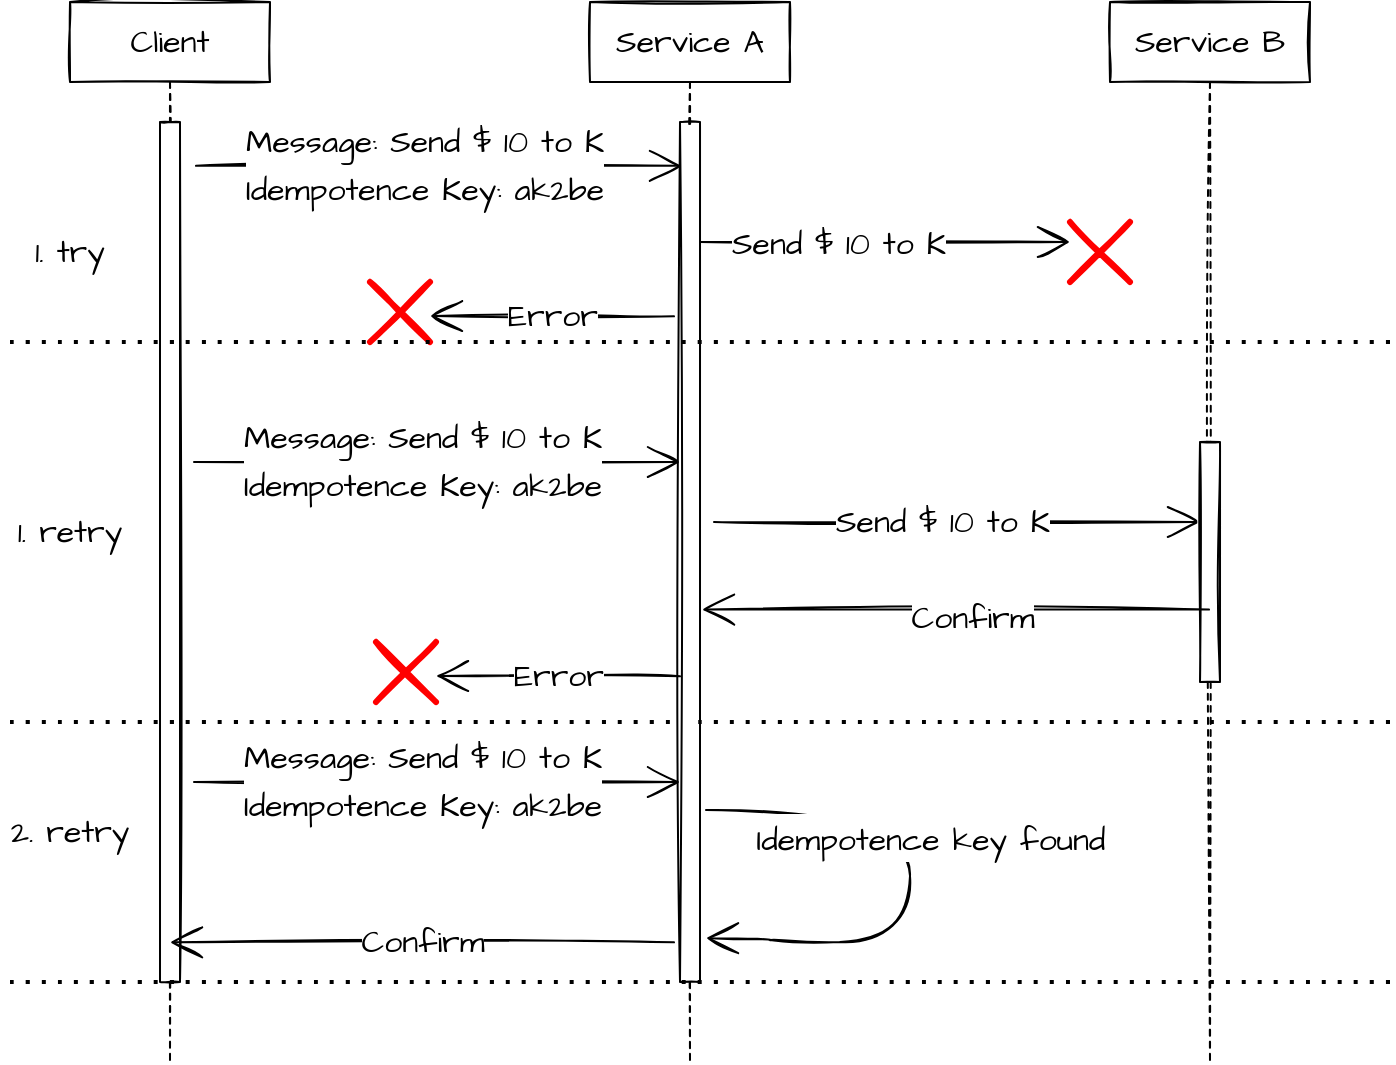 <mxfile version="20.2.1" type="embed"><diagram id="9-JjF4IBxDroxblQX2Cy" name="Page-1"><mxGraphModel dx="306" dy="431" grid="1" gridSize="10" guides="1" tooltips="1" connect="1" arrows="1" fold="1" page="1" pageScale="1" pageWidth="850" pageHeight="1100" math="0" shadow="0"><root><mxCell id="0"/><mxCell id="1" parent="0"/><mxCell id="2" value="Client" style="shape=umlLifeline;perimeter=lifelinePerimeter;whiteSpace=wrap;html=1;container=1;collapsible=0;recursiveResize=0;outlineConnect=0;fontFamily=Architects Daughter;sketch=1;fontSource=https%3A%2F%2Ffonts.googleapis.com%2Fcss%3Ffamily%3DArchitects%2BDaughter;fontSize=16;" parent="1" vertex="1"><mxGeometry x="60" y="50" width="100" height="530" as="geometry"/></mxCell><mxCell id="6" value="" style="html=1;points=[];perimeter=orthogonalPerimeter;sketch=1;hachureGap=4;fontFamily=Architects Daughter;fontSource=https%3A%2F%2Ffonts.googleapis.com%2Fcss%3Ffamily%3DArchitects%2BDaughter;fontSize=20;" parent="2" vertex="1"><mxGeometry x="45" y="60" width="10" height="430" as="geometry"/></mxCell><mxCell id="37" value="1. try" style="text;html=1;strokeColor=none;fillColor=none;align=center;verticalAlign=middle;whiteSpace=wrap;rounded=0;fontFamily=Architects Daughter;fontSource=https%3A%2F%2Ffonts.googleapis.com%2Fcss%3Ffamily%3DArchitects%2BDaughter;fontSize=16;" vertex="1" parent="2"><mxGeometry x="-30" y="110" width="60" height="30" as="geometry"/></mxCell><mxCell id="38" value="1. retry" style="text;html=1;strokeColor=none;fillColor=none;align=center;verticalAlign=middle;whiteSpace=wrap;rounded=0;fontFamily=Architects Daughter;fontSource=https%3A%2F%2Ffonts.googleapis.com%2Fcss%3Ffamily%3DArchitects%2BDaughter;fontSize=16;" vertex="1" parent="2"><mxGeometry x="-30" y="250" width="60" height="30" as="geometry"/></mxCell><mxCell id="35" value="" style="endArrow=none;dashed=1;html=1;dashPattern=1 3;strokeWidth=2;rounded=0;curved=1;" edge="1" parent="2"><mxGeometry width="50" height="50" relative="1" as="geometry"><mxPoint x="-30" y="360" as="sourcePoint"/><mxPoint x="660" y="360" as="targetPoint"/></mxGeometry></mxCell><mxCell id="4" value="Service A" style="shape=umlLifeline;perimeter=lifelinePerimeter;whiteSpace=wrap;html=1;container=1;collapsible=0;recursiveResize=0;outlineConnect=0;fontFamily=Architects Daughter;sketch=1;fontSource=https%3A%2F%2Ffonts.googleapis.com%2Fcss%3Ffamily%3DArchitects%2BDaughter;fontSize=16;" parent="1" vertex="1"><mxGeometry x="320" y="50" width="100" height="530" as="geometry"/></mxCell><mxCell id="7" value="" style="html=1;points=[];perimeter=orthogonalPerimeter;sketch=1;hachureGap=4;fontFamily=Architects Daughter;fontSource=https%3A%2F%2Ffonts.googleapis.com%2Fcss%3Ffamily%3DArchitects%2BDaughter;fontSize=20;" parent="4" vertex="1"><mxGeometry x="45" y="60" width="10" height="430" as="geometry"/></mxCell><mxCell id="19" style="rounded=0;sketch=1;hachureGap=4;orthogonalLoop=1;jettySize=auto;html=1;entryX=0.1;entryY=0.051;entryDx=0;entryDy=0;entryPerimeter=0;fontFamily=Architects Daughter;fontSource=https%3A%2F%2Ffonts.googleapis.com%2Fcss%3Ffamily%3DArchitects%2BDaughter;fontSize=16;endArrow=open;startSize=14;endSize=14;sourcePerimeterSpacing=8;targetPerimeterSpacing=8;" parent="4" edge="1"><mxGeometry relative="1" as="geometry"><mxPoint x="62" y="260.0" as="sourcePoint"/><mxPoint x="305" y="260.0" as="targetPoint"/></mxGeometry></mxCell><mxCell id="20" value="&lt;font style=&quot;font-size: 16px;&quot;&gt;Send $ 10 to K&lt;/font&gt;" style="edgeLabel;html=1;align=center;verticalAlign=middle;resizable=0;points=[];fontSize=20;fontFamily=Architects Daughter;" parent="19" vertex="1" connectable="0"><mxGeometry x="-0.062" y="2" relative="1" as="geometry"><mxPoint as="offset"/></mxGeometry></mxCell><mxCell id="24" value="Error" style="rounded=0;sketch=1;hachureGap=4;orthogonalLoop=1;jettySize=auto;html=1;fontFamily=Architects Daughter;fontSource=https%3A%2F%2Ffonts.googleapis.com%2Fcss%3Ffamily%3DArchitects%2BDaughter;fontSize=16;endArrow=open;startSize=14;endSize=14;sourcePerimeterSpacing=8;targetPerimeterSpacing=8;exitX=-0.3;exitY=0.226;exitDx=0;exitDy=0;exitPerimeter=0;" parent="4" edge="1"><mxGeometry relative="1" as="geometry"><mxPoint x="45" y="337.18" as="sourcePoint"/><mxPoint x="-77" y="337" as="targetPoint"/></mxGeometry></mxCell><mxCell id="25" value="" style="shape=umlDestroy;whiteSpace=wrap;html=1;strokeWidth=3;sketch=1;hachureGap=4;fontFamily=Architects Daughter;fontSource=https%3A%2F%2Ffonts.googleapis.com%2Fcss%3Ffamily%3DArchitects%2BDaughter;fontSize=16;strokeColor=#FF0000;" parent="4" vertex="1"><mxGeometry x="-107" y="320" width="30" height="30" as="geometry"/></mxCell><mxCell id="27" style="rounded=0;sketch=1;hachureGap=4;orthogonalLoop=1;jettySize=auto;html=1;entryX=0.1;entryY=0.051;entryDx=0;entryDy=0;entryPerimeter=0;fontFamily=Architects Daughter;fontSource=https%3A%2F%2Ffonts.googleapis.com%2Fcss%3Ffamily%3DArchitects%2BDaughter;fontSize=16;endArrow=open;startSize=14;endSize=14;sourcePerimeterSpacing=8;targetPerimeterSpacing=8;" parent="4" edge="1"><mxGeometry relative="1" as="geometry"><mxPoint x="-198" y="390.0" as="sourcePoint"/><mxPoint x="45" y="390.0" as="targetPoint"/></mxGeometry></mxCell><mxCell id="28" value="&lt;font style=&quot;font-size: 16px;&quot;&gt;Message: Send $ 10 to K&lt;br&gt;Idempotence Key: ak2be&lt;br&gt;&lt;/font&gt;" style="edgeLabel;html=1;align=center;verticalAlign=middle;resizable=0;points=[];fontSize=20;fontFamily=Architects Daughter;" parent="27" vertex="1" connectable="0"><mxGeometry x="-0.062" y="2" relative="1" as="geometry"><mxPoint as="offset"/></mxGeometry></mxCell><mxCell id="33" value="Confirm" style="rounded=0;sketch=1;hachureGap=4;orthogonalLoop=1;jettySize=auto;html=1;fontFamily=Architects Daughter;fontSource=https%3A%2F%2Ffonts.googleapis.com%2Fcss%3Ffamily%3DArchitects%2BDaughter;fontSize=16;endArrow=open;startSize=14;endSize=14;sourcePerimeterSpacing=8;targetPerimeterSpacing=8;exitX=-0.3;exitY=0.226;exitDx=0;exitDy=0;exitPerimeter=0;" parent="4" target="2" edge="1"><mxGeometry relative="1" as="geometry"><mxPoint x="42" y="470.18" as="sourcePoint"/><mxPoint x="-80" y="470" as="targetPoint"/></mxGeometry></mxCell><mxCell id="29" style="rounded=0;sketch=1;hachureGap=4;orthogonalLoop=1;jettySize=auto;html=1;fontFamily=Architects Daughter;fontSource=https%3A%2F%2Ffonts.googleapis.com%2Fcss%3Ffamily%3DArchitects%2BDaughter;fontSize=16;endArrow=open;startSize=14;endSize=14;sourcePerimeterSpacing=8;targetPerimeterSpacing=8;edgeStyle=orthogonalEdgeStyle;entryX=1.3;entryY=0.949;entryDx=0;entryDy=0;entryPerimeter=0;exitX=1.3;exitY=0.8;exitDx=0;exitDy=0;exitPerimeter=0;curved=1;" parent="4" edge="1" target="7" source="7"><mxGeometry relative="1" as="geometry"><mxPoint x="90" y="404.86" as="sourcePoint"/><mxPoint x="90" y="490.0" as="targetPoint"/><Array as="points"><mxPoint x="160" y="404"/><mxPoint x="160" y="470"/><mxPoint x="90" y="470"/><mxPoint x="90" y="468"/></Array></mxGeometry></mxCell><mxCell id="30" value="&lt;font style=&quot;font-size: 16px;&quot;&gt;Idempotence key found&lt;/font&gt;" style="edgeLabel;html=1;align=center;verticalAlign=middle;resizable=0;points=[];fontSize=20;fontFamily=Architects Daughter;" parent="29" vertex="1" connectable="0"><mxGeometry x="-0.062" y="2" relative="1" as="geometry"><mxPoint x="8" y="-13" as="offset"/></mxGeometry></mxCell><mxCell id="5" value="Service B" style="shape=umlLifeline;perimeter=lifelinePerimeter;whiteSpace=wrap;html=1;container=1;collapsible=0;recursiveResize=0;outlineConnect=0;fontFamily=Architects Daughter;sketch=1;fontSource=https%3A%2F%2Ffonts.googleapis.com%2Fcss%3Ffamily%3DArchitects%2BDaughter;fontSize=16;" parent="1" vertex="1"><mxGeometry x="580" y="50" width="100" height="530" as="geometry"/></mxCell><mxCell id="8" value="" style="html=1;points=[];perimeter=orthogonalPerimeter;sketch=1;hachureGap=4;fontFamily=Architects Daughter;fontSource=https%3A%2F%2Ffonts.googleapis.com%2Fcss%3Ffamily%3DArchitects%2BDaughter;fontSize=20;" parent="5" vertex="1"><mxGeometry x="45" y="220" width="10" height="120" as="geometry"/></mxCell><mxCell id="9" style="rounded=0;sketch=1;hachureGap=4;orthogonalLoop=1;jettySize=auto;html=1;entryX=0.1;entryY=0.051;entryDx=0;entryDy=0;entryPerimeter=0;fontFamily=Architects Daughter;fontSource=https%3A%2F%2Ffonts.googleapis.com%2Fcss%3Ffamily%3DArchitects%2BDaughter;fontSize=16;endArrow=open;startSize=14;endSize=14;sourcePerimeterSpacing=8;targetPerimeterSpacing=8;" parent="1" source="6" target="7" edge="1"><mxGeometry relative="1" as="geometry"/></mxCell><mxCell id="10" value="&lt;font style=&quot;font-size: 16px;&quot;&gt;Message: Send $ 10 to K&lt;br&gt;Idempotence Key: ak2be&lt;br&gt;&lt;/font&gt;" style="edgeLabel;html=1;align=center;verticalAlign=middle;resizable=0;points=[];fontSize=20;fontFamily=Architects Daughter;" parent="9" vertex="1" connectable="0"><mxGeometry x="-0.062" y="2" relative="1" as="geometry"><mxPoint as="offset"/></mxGeometry></mxCell><mxCell id="11" style="rounded=0;sketch=1;hachureGap=4;orthogonalLoop=1;jettySize=auto;html=1;fontFamily=Architects Daughter;fontSource=https%3A%2F%2Ffonts.googleapis.com%2Fcss%3Ffamily%3DArchitects%2BDaughter;fontSize=16;endArrow=open;startSize=14;endSize=14;sourcePerimeterSpacing=8;targetPerimeterSpacing=8;" parent="1" edge="1"><mxGeometry relative="1" as="geometry"><mxPoint x="375" y="170.0" as="sourcePoint"/><mxPoint x="560" y="170" as="targetPoint"/></mxGeometry></mxCell><mxCell id="26" value="Send $ 10 to K" style="edgeLabel;html=1;align=center;verticalAlign=middle;resizable=0;points=[];fontSize=16;fontFamily=Architects Daughter;" parent="11" vertex="1" connectable="0"><mxGeometry x="-0.254" y="-1" relative="1" as="geometry"><mxPoint as="offset"/></mxGeometry></mxCell><mxCell id="13" value="" style="shape=umlDestroy;whiteSpace=wrap;html=1;strokeWidth=3;sketch=1;hachureGap=4;fontFamily=Architects Daughter;fontSource=https%3A%2F%2Ffonts.googleapis.com%2Fcss%3Ffamily%3DArchitects%2BDaughter;fontSize=16;strokeColor=#FF0000;" parent="1" vertex="1"><mxGeometry x="560" y="160" width="30" height="30" as="geometry"/></mxCell><mxCell id="15" value="Error" style="rounded=0;sketch=1;hachureGap=4;orthogonalLoop=1;jettySize=auto;html=1;fontFamily=Architects Daughter;fontSource=https%3A%2F%2Ffonts.googleapis.com%2Fcss%3Ffamily%3DArchitects%2BDaughter;fontSize=16;endArrow=open;startSize=14;endSize=14;sourcePerimeterSpacing=8;targetPerimeterSpacing=8;exitX=-0.3;exitY=0.226;exitDx=0;exitDy=0;exitPerimeter=0;" parent="1" source="7" edge="1"><mxGeometry relative="1" as="geometry"><mxPoint x="385" y="180" as="sourcePoint"/><mxPoint x="240" y="207" as="targetPoint"/></mxGeometry></mxCell><mxCell id="16" value="" style="shape=umlDestroy;whiteSpace=wrap;html=1;strokeWidth=3;sketch=1;hachureGap=4;fontFamily=Architects Daughter;fontSource=https%3A%2F%2Ffonts.googleapis.com%2Fcss%3Ffamily%3DArchitects%2BDaughter;fontSize=16;strokeColor=#FF0000;" parent="1" vertex="1"><mxGeometry x="210" y="190" width="30" height="30" as="geometry"/></mxCell><mxCell id="17" style="rounded=0;sketch=1;hachureGap=4;orthogonalLoop=1;jettySize=auto;html=1;entryX=0.1;entryY=0.051;entryDx=0;entryDy=0;entryPerimeter=0;fontFamily=Architects Daughter;fontSource=https%3A%2F%2Ffonts.googleapis.com%2Fcss%3Ffamily%3DArchitects%2BDaughter;fontSize=16;endArrow=open;startSize=14;endSize=14;sourcePerimeterSpacing=8;targetPerimeterSpacing=8;" parent="1" edge="1"><mxGeometry relative="1" as="geometry"><mxPoint x="122" y="280.0" as="sourcePoint"/><mxPoint x="365" y="280.0" as="targetPoint"/></mxGeometry></mxCell><mxCell id="18" value="&lt;font style=&quot;font-size: 16px;&quot;&gt;Message: Send $ 10 to K&lt;br&gt;Idempotence Key: ak2be&lt;br&gt;&lt;/font&gt;" style="edgeLabel;html=1;align=center;verticalAlign=middle;resizable=0;points=[];fontSize=20;fontFamily=Architects Daughter;" parent="17" vertex="1" connectable="0"><mxGeometry x="-0.062" y="2" relative="1" as="geometry"><mxPoint as="offset"/></mxGeometry></mxCell><mxCell id="22" style="rounded=0;sketch=1;hachureGap=4;orthogonalLoop=1;jettySize=auto;html=1;entryX=1.1;entryY=0.567;entryDx=0;entryDy=0;entryPerimeter=0;fontFamily=Architects Daughter;fontSource=https%3A%2F%2Ffonts.googleapis.com%2Fcss%3Ffamily%3DArchitects%2BDaughter;fontSize=16;endArrow=open;startSize=14;endSize=14;sourcePerimeterSpacing=8;targetPerimeterSpacing=8;" parent="1" source="5" target="7" edge="1"><mxGeometry relative="1" as="geometry"><mxPoint x="392" y="320" as="sourcePoint"/><mxPoint x="635" y="320" as="targetPoint"/></mxGeometry></mxCell><mxCell id="23" value="&lt;font style=&quot;font-size: 16px;&quot;&gt;Confirm&lt;/font&gt;" style="edgeLabel;html=1;align=center;verticalAlign=middle;resizable=0;points=[];fontSize=20;fontFamily=Architects Daughter;" parent="22" vertex="1" connectable="0"><mxGeometry x="-0.062" y="2" relative="1" as="geometry"><mxPoint as="offset"/></mxGeometry></mxCell><mxCell id="34" value="" style="endArrow=none;dashed=1;html=1;dashPattern=1 3;strokeWidth=2;rounded=0;curved=1;" edge="1" parent="1"><mxGeometry width="50" height="50" relative="1" as="geometry"><mxPoint x="30" y="220" as="sourcePoint"/><mxPoint x="720" y="220" as="targetPoint"/></mxGeometry></mxCell><mxCell id="39" value="2. retry" style="text;html=1;strokeColor=none;fillColor=none;align=center;verticalAlign=middle;whiteSpace=wrap;rounded=0;fontFamily=Architects Daughter;fontSource=https%3A%2F%2Ffonts.googleapis.com%2Fcss%3Ffamily%3DArchitects%2BDaughter;fontSize=16;" vertex="1" parent="1"><mxGeometry x="25" y="450" width="70" height="30" as="geometry"/></mxCell><mxCell id="36" value="" style="endArrow=none;dashed=1;html=1;dashPattern=1 3;strokeWidth=2;rounded=0;curved=1;" edge="1" parent="1"><mxGeometry width="50" height="50" relative="1" as="geometry"><mxPoint x="30" y="540" as="sourcePoint"/><mxPoint x="720" y="540" as="targetPoint"/></mxGeometry></mxCell></root></mxGraphModel></diagram></mxfile>